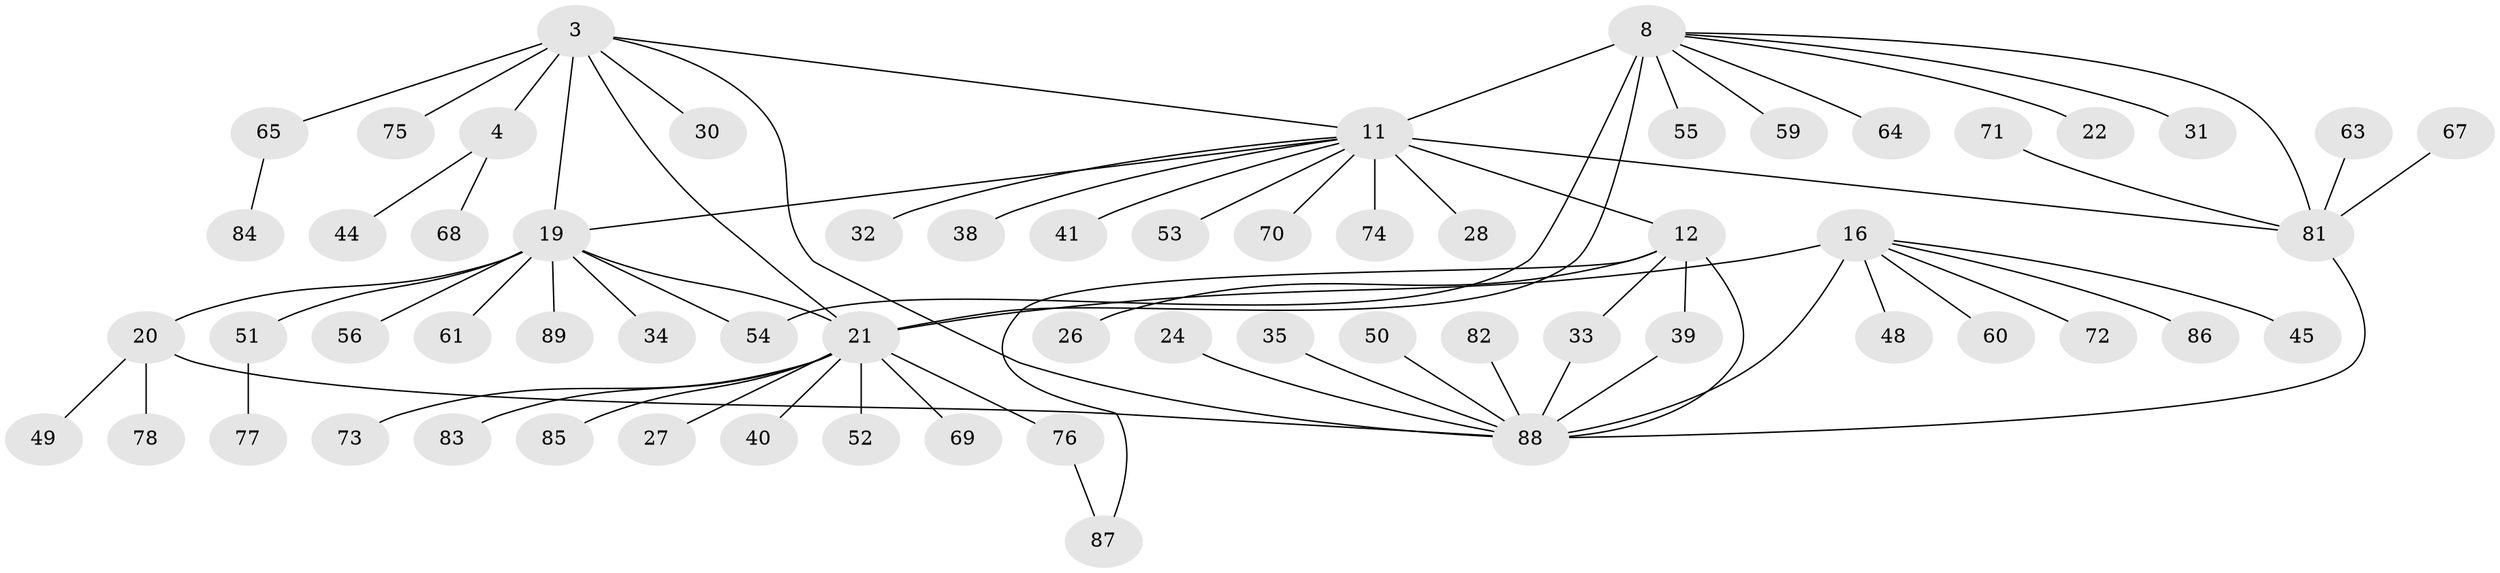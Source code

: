 // original degree distribution, {7: 0.0449438202247191, 3: 0.07865168539325842, 8: 0.0449438202247191, 5: 0.033707865168539325, 6: 0.056179775280898875, 11: 0.011235955056179775, 9: 0.02247191011235955, 4: 0.02247191011235955, 1: 0.550561797752809, 2: 0.1348314606741573}
// Generated by graph-tools (version 1.1) at 2025/58/03/04/25 21:58:06]
// undirected, 62 vertices, 73 edges
graph export_dot {
graph [start="1"]
  node [color=gray90,style=filled];
  3 [super="+1"];
  4 [super="+2"];
  8 [super="+5"];
  11 [super="+9"];
  12 [super="+10"];
  16 [super="+14"];
  19 [super="+17"];
  20 [super="+18"];
  21 [super="+7+6"];
  22;
  24;
  26 [super="+25"];
  27;
  28;
  30;
  31;
  32;
  33;
  34;
  35;
  38;
  39;
  40;
  41 [super="+23"];
  44;
  45;
  48;
  49;
  50;
  51;
  52;
  53 [super="+36"];
  54 [super="+47"];
  55;
  56;
  59;
  60;
  61;
  63;
  64;
  65;
  67;
  68;
  69;
  70;
  71;
  72;
  73 [super="+29+43"];
  74;
  75;
  76;
  77;
  78;
  81 [super="+57+80+58"];
  82;
  83;
  84;
  85;
  86;
  87 [super="+42+46"];
  88 [super="+66+79+15"];
  89;
  3 -- 4 [weight=4];
  3 -- 21 [weight=2];
  3 -- 65;
  3 -- 75;
  3 -- 11;
  3 -- 30;
  3 -- 19;
  3 -- 88 [weight=2];
  4 -- 44;
  4 -- 68;
  8 -- 54;
  8 -- 59;
  8 -- 64;
  8 -- 81;
  8 -- 55;
  8 -- 22;
  8 -- 31;
  8 -- 11;
  8 -- 21 [weight=4];
  11 -- 12 [weight=4];
  11 -- 28;
  11 -- 32;
  11 -- 70;
  11 -- 74;
  11 -- 19;
  11 -- 38;
  11 -- 81;
  11 -- 41;
  11 -- 53;
  12 -- 33;
  12 -- 39;
  12 -- 88;
  12 -- 26;
  12 -- 87;
  16 -- 48;
  16 -- 72;
  16 -- 45;
  16 -- 86;
  16 -- 60;
  16 -- 21;
  16 -- 88 [weight=4];
  19 -- 20 [weight=4];
  19 -- 34;
  19 -- 51;
  19 -- 61;
  19 -- 56;
  19 -- 89;
  19 -- 21;
  19 -- 54;
  20 -- 49;
  20 -- 78;
  20 -- 88 [weight=2];
  21 -- 27;
  21 -- 69;
  21 -- 40;
  21 -- 83;
  21 -- 52;
  21 -- 73;
  21 -- 85;
  21 -- 76;
  24 -- 88;
  33 -- 88;
  35 -- 88;
  39 -- 88;
  50 -- 88;
  51 -- 77;
  63 -- 81;
  65 -- 84;
  67 -- 81;
  71 -- 81;
  76 -- 87;
  81 -- 88;
  82 -- 88;
}
